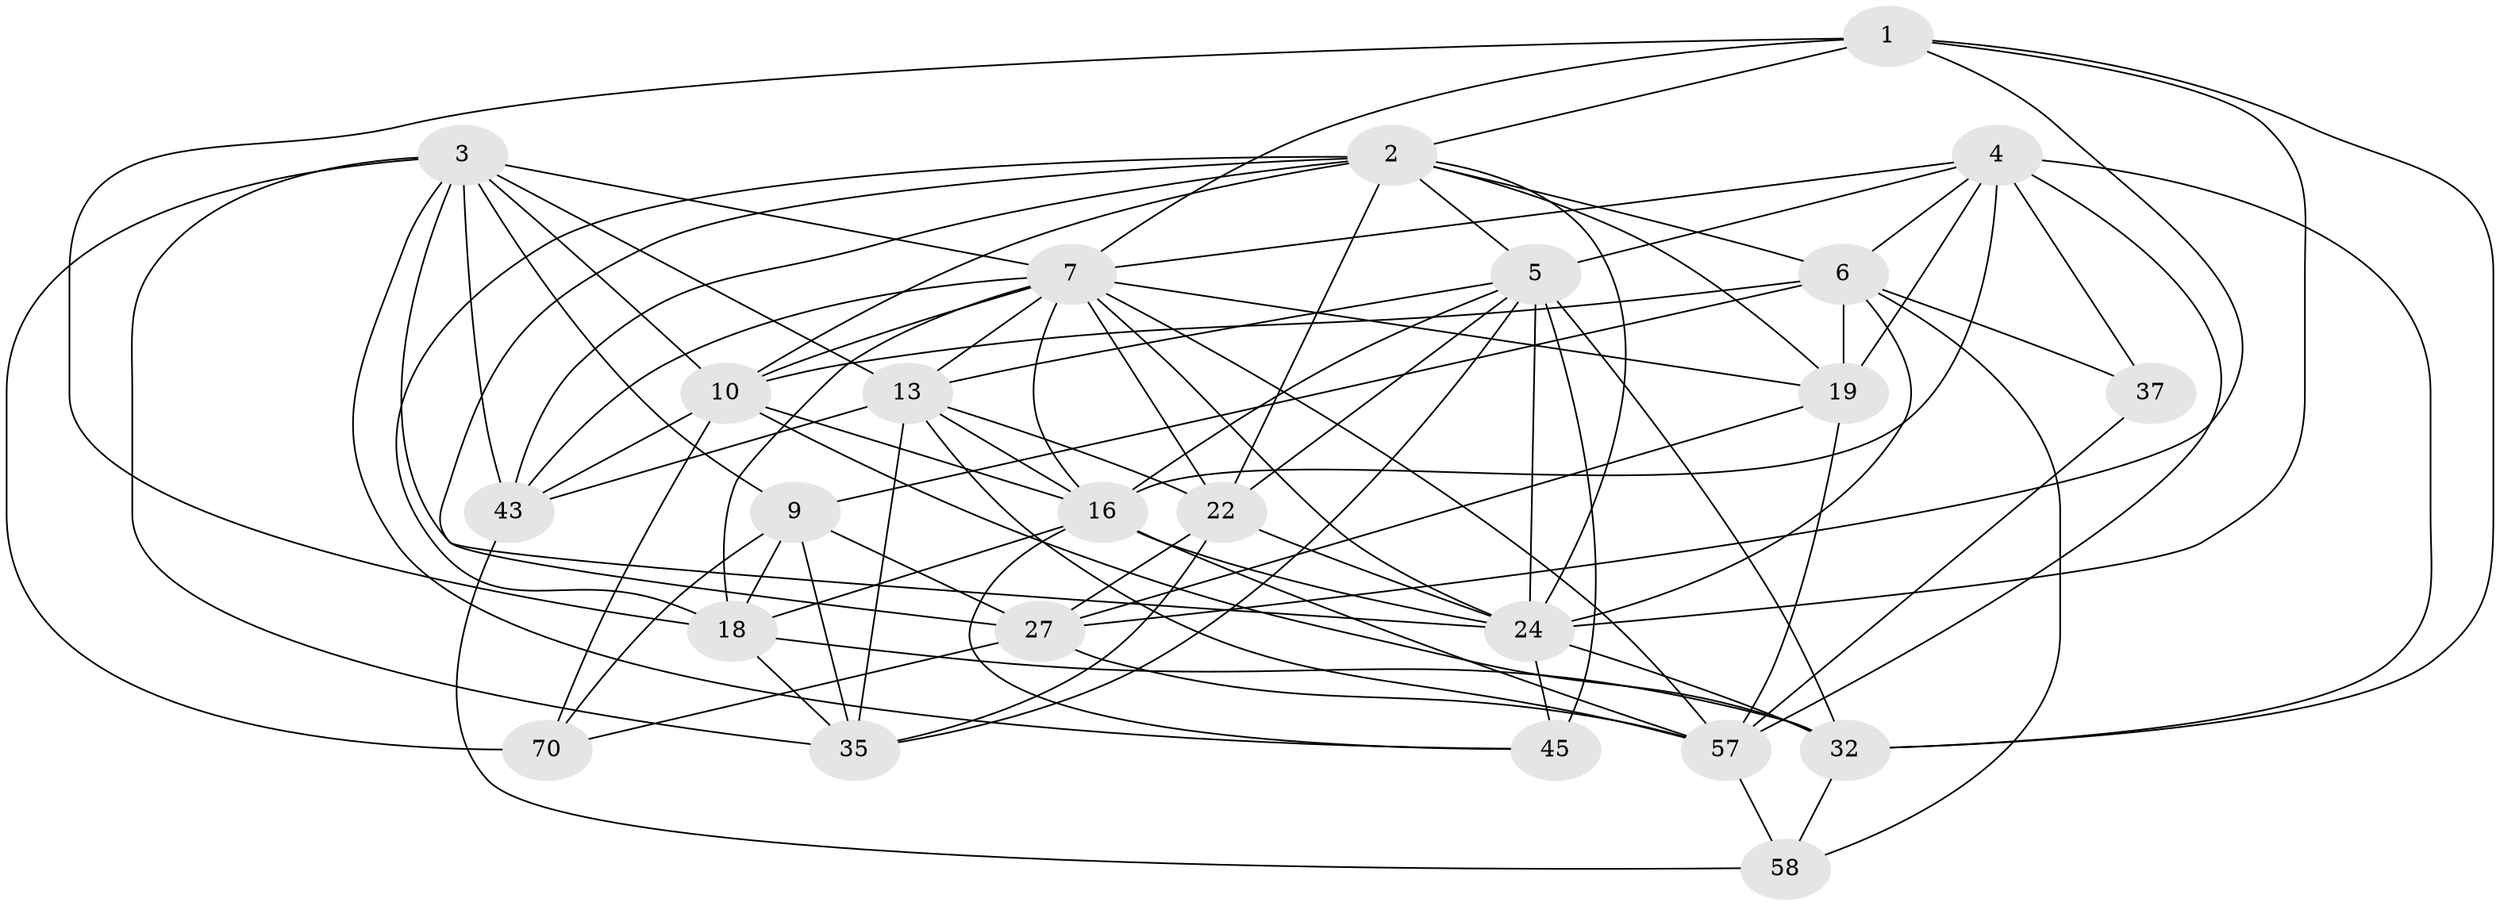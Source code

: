 // original degree distribution, {4: 1.0}
// Generated by graph-tools (version 1.1) at 2025/20/03/04/25 18:20:33]
// undirected, 24 vertices, 86 edges
graph export_dot {
graph [start="1"]
  node [color=gray90,style=filled];
  1 [super="+46+26"];
  2 [super="+76+14"];
  3 [super="+8+64"];
  4 [super="+17+31"];
  5 [super="+23+77+12"];
  6 [super="+78+15"];
  7 [super="+36+34+59"];
  9 [super="+51"];
  10 [super="+11+33"];
  13 [super="+69+56"];
  16 [super="+29+47"];
  18 [super="+80+21+28"];
  19 [super="+39"];
  22 [super="+67"];
  24 [super="+25+30"];
  27 [super="+42+44"];
  32 [super="+38+71"];
  35 [super="+48"];
  37;
  43 [super="+49"];
  45 [super="+52"];
  57 [super="+79+74"];
  58;
  70;
  1 -- 2;
  1 -- 18;
  1 -- 24;
  1 -- 27 [weight=2];
  1 -- 7 [weight=2];
  1 -- 32;
  2 -- 18;
  2 -- 6;
  2 -- 5;
  2 -- 27;
  2 -- 22;
  2 -- 24;
  2 -- 10;
  2 -- 43;
  2 -- 19;
  3 -- 45;
  3 -- 70;
  3 -- 7 [weight=2];
  3 -- 10;
  3 -- 43;
  3 -- 35;
  3 -- 24;
  3 -- 9;
  3 -- 13;
  4 -- 37 [weight=2];
  4 -- 57;
  4 -- 16 [weight=2];
  4 -- 32;
  4 -- 6;
  4 -- 7;
  4 -- 5;
  4 -- 19;
  5 -- 13;
  5 -- 16;
  5 -- 45 [weight=3];
  5 -- 24 [weight=2];
  5 -- 35;
  5 -- 32;
  5 -- 22;
  6 -- 9;
  6 -- 58;
  6 -- 10;
  6 -- 24;
  6 -- 19;
  6 -- 37;
  7 -- 16 [weight=2];
  7 -- 10 [weight=2];
  7 -- 43;
  7 -- 19;
  7 -- 22 [weight=2];
  7 -- 24 [weight=2];
  7 -- 57;
  7 -- 13;
  7 -- 18;
  9 -- 18;
  9 -- 27;
  9 -- 70;
  9 -- 35;
  10 -- 70;
  10 -- 16;
  10 -- 43;
  10 -- 32 [weight=2];
  13 -- 43;
  13 -- 57;
  13 -- 16;
  13 -- 22;
  13 -- 35;
  16 -- 57;
  16 -- 24;
  16 -- 45;
  16 -- 18 [weight=2];
  18 -- 35;
  18 -- 32;
  19 -- 57;
  19 -- 27;
  22 -- 27;
  22 -- 24;
  22 -- 35;
  24 -- 32;
  24 -- 45;
  27 -- 70;
  27 -- 57;
  32 -- 58;
  37 -- 57;
  43 -- 58;
  57 -- 58;
}
